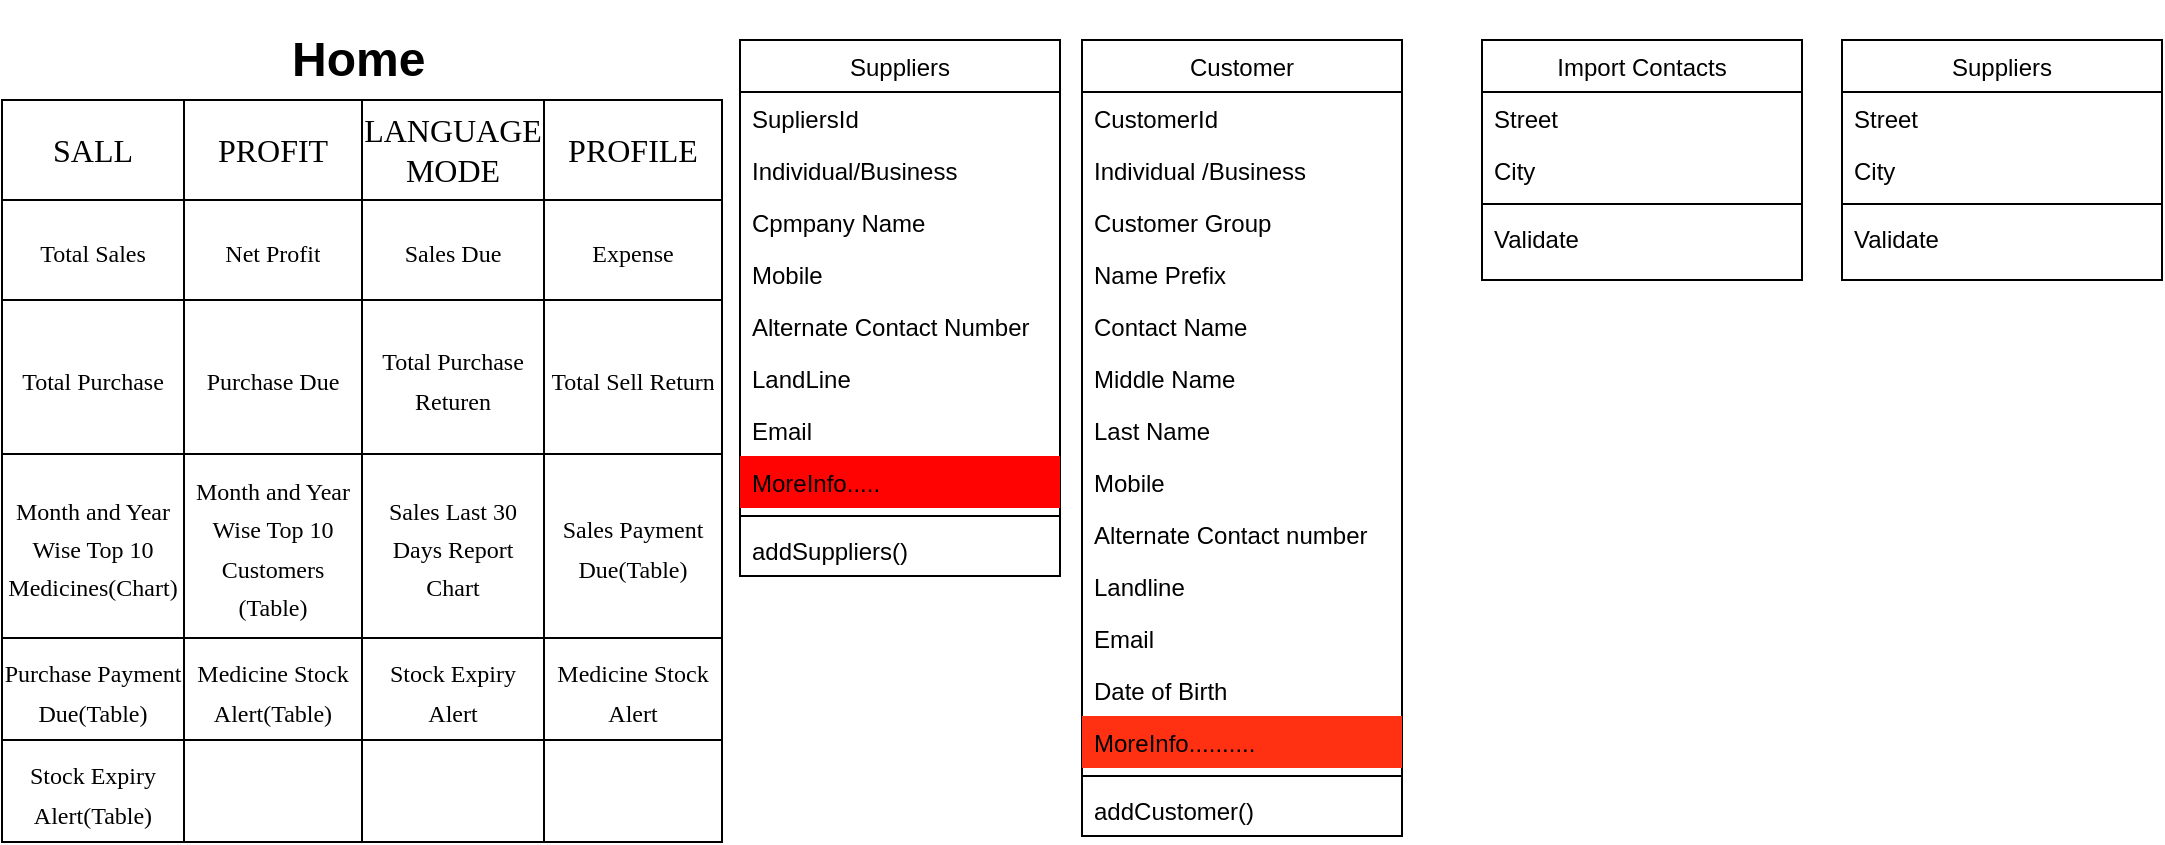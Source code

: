 <mxfile version="21.7.5" type="github">
  <diagram id="C5RBs43oDa-KdzZeNtuy" name="Page-1">
    <mxGraphModel dx="2059" dy="519" grid="1" gridSize="10" guides="1" tooltips="1" connect="1" arrows="1" fold="1" page="1" pageScale="1" pageWidth="827" pageHeight="1169" math="0" shadow="0">
      <root>
        <mxCell id="WIyWlLk6GJQsqaUBKTNV-0" />
        <mxCell id="WIyWlLk6GJQsqaUBKTNV-1" parent="WIyWlLk6GJQsqaUBKTNV-0" />
        <mxCell id="zkfFHV4jXpPFQw0GAbJ--17" value="Suppliers" style="swimlane;fontStyle=0;align=center;verticalAlign=top;childLayout=stackLayout;horizontal=1;startSize=26;horizontalStack=0;resizeParent=1;resizeLast=0;collapsible=1;marginBottom=0;rounded=0;shadow=0;strokeWidth=1;" parent="WIyWlLk6GJQsqaUBKTNV-1" vertex="1">
          <mxGeometry x="339" y="40" width="160" height="268" as="geometry">
            <mxRectangle x="550" y="140" width="160" height="26" as="alternateBounds" />
          </mxGeometry>
        </mxCell>
        <mxCell id="zkfFHV4jXpPFQw0GAbJ--18" value="SupliersId" style="text;align=left;verticalAlign=top;spacingLeft=4;spacingRight=4;overflow=hidden;rotatable=0;points=[[0,0.5],[1,0.5]];portConstraint=eastwest;" parent="zkfFHV4jXpPFQw0GAbJ--17" vertex="1">
          <mxGeometry y="26" width="160" height="26" as="geometry" />
        </mxCell>
        <mxCell id="UJFifDav6rkyje7gzxyt-134" value="Individual/Business" style="text;align=left;verticalAlign=top;spacingLeft=4;spacingRight=4;overflow=hidden;rotatable=0;points=[[0,0.5],[1,0.5]];portConstraint=eastwest;" vertex="1" parent="zkfFHV4jXpPFQw0GAbJ--17">
          <mxGeometry y="52" width="160" height="26" as="geometry" />
        </mxCell>
        <mxCell id="zkfFHV4jXpPFQw0GAbJ--19" value="Cpmpany Name" style="text;align=left;verticalAlign=top;spacingLeft=4;spacingRight=4;overflow=hidden;rotatable=0;points=[[0,0.5],[1,0.5]];portConstraint=eastwest;rounded=0;shadow=0;html=0;" parent="zkfFHV4jXpPFQw0GAbJ--17" vertex="1">
          <mxGeometry y="78" width="160" height="26" as="geometry" />
        </mxCell>
        <mxCell id="UJFifDav6rkyje7gzxyt-129" value="Mobile" style="text;align=left;verticalAlign=top;spacingLeft=4;spacingRight=4;overflow=hidden;rotatable=0;points=[[0,0.5],[1,0.5]];portConstraint=eastwest;rounded=0;shadow=0;html=0;" vertex="1" parent="zkfFHV4jXpPFQw0GAbJ--17">
          <mxGeometry y="104" width="160" height="26" as="geometry" />
        </mxCell>
        <mxCell id="UJFifDav6rkyje7gzxyt-130" value="Alternate Contact Number" style="text;align=left;verticalAlign=top;spacingLeft=4;spacingRight=4;overflow=hidden;rotatable=0;points=[[0,0.5],[1,0.5]];portConstraint=eastwest;rounded=0;shadow=0;html=0;" vertex="1" parent="zkfFHV4jXpPFQw0GAbJ--17">
          <mxGeometry y="130" width="160" height="26" as="geometry" />
        </mxCell>
        <mxCell id="UJFifDav6rkyje7gzxyt-131" value="LandLine" style="text;align=left;verticalAlign=top;spacingLeft=4;spacingRight=4;overflow=hidden;rotatable=0;points=[[0,0.5],[1,0.5]];portConstraint=eastwest;rounded=0;shadow=0;html=0;" vertex="1" parent="zkfFHV4jXpPFQw0GAbJ--17">
          <mxGeometry y="156" width="160" height="26" as="geometry" />
        </mxCell>
        <mxCell id="UJFifDav6rkyje7gzxyt-132" value="Email" style="text;align=left;verticalAlign=top;spacingLeft=4;spacingRight=4;overflow=hidden;rotatable=0;points=[[0,0.5],[1,0.5]];portConstraint=eastwest;rounded=0;shadow=0;html=0;" vertex="1" parent="zkfFHV4jXpPFQw0GAbJ--17">
          <mxGeometry y="182" width="160" height="26" as="geometry" />
        </mxCell>
        <mxCell id="UJFifDav6rkyje7gzxyt-133" value="MoreInfo....." style="text;align=left;verticalAlign=top;spacingLeft=4;spacingRight=4;overflow=hidden;rotatable=0;points=[[0,0.5],[1,0.5]];portConstraint=eastwest;rounded=0;shadow=0;html=0;fillColor=#FF0303;" vertex="1" parent="zkfFHV4jXpPFQw0GAbJ--17">
          <mxGeometry y="208" width="160" height="26" as="geometry" />
        </mxCell>
        <mxCell id="zkfFHV4jXpPFQw0GAbJ--23" value="" style="line;html=1;strokeWidth=1;align=left;verticalAlign=middle;spacingTop=-1;spacingLeft=3;spacingRight=3;rotatable=0;labelPosition=right;points=[];portConstraint=eastwest;" parent="zkfFHV4jXpPFQw0GAbJ--17" vertex="1">
          <mxGeometry y="234" width="160" height="8" as="geometry" />
        </mxCell>
        <mxCell id="zkfFHV4jXpPFQw0GAbJ--24" value="addSuppliers()" style="text;align=left;verticalAlign=top;spacingLeft=4;spacingRight=4;overflow=hidden;rotatable=0;points=[[0,0.5],[1,0.5]];portConstraint=eastwest;" parent="zkfFHV4jXpPFQw0GAbJ--17" vertex="1">
          <mxGeometry y="242" width="160" height="26" as="geometry" />
        </mxCell>
        <mxCell id="UJFifDav6rkyje7gzxyt-3" value="" style="shape=table;startSize=0;container=1;collapsible=0;childLayout=tableLayout;fontSize=16;" vertex="1" parent="WIyWlLk6GJQsqaUBKTNV-1">
          <mxGeometry x="-30" y="70" width="360" height="371" as="geometry" />
        </mxCell>
        <mxCell id="UJFifDav6rkyje7gzxyt-103" style="shape=tableRow;horizontal=0;startSize=0;swimlaneHead=0;swimlaneBody=0;strokeColor=inherit;top=0;left=0;bottom=0;right=0;collapsible=0;dropTarget=0;fillColor=none;points=[[0,0.5],[1,0.5]];portConstraint=eastwest;fontSize=16;" vertex="1" parent="UJFifDav6rkyje7gzxyt-3">
          <mxGeometry width="360" height="50" as="geometry" />
        </mxCell>
        <mxCell id="UJFifDav6rkyje7gzxyt-104" value="&lt;font face=&quot;Times New Roman&quot;&gt;SALL&lt;/font&gt;" style="shape=partialRectangle;html=1;whiteSpace=wrap;connectable=0;strokeColor=inherit;overflow=hidden;fillColor=none;top=0;left=0;bottom=0;right=0;pointerEvents=1;fontSize=16;" vertex="1" parent="UJFifDav6rkyje7gzxyt-103">
          <mxGeometry width="91" height="50" as="geometry">
            <mxRectangle width="91" height="50" as="alternateBounds" />
          </mxGeometry>
        </mxCell>
        <mxCell id="UJFifDav6rkyje7gzxyt-105" value="&lt;font face=&quot;Times New Roman&quot;&gt;PROFIT&lt;/font&gt;" style="shape=partialRectangle;html=1;whiteSpace=wrap;connectable=0;strokeColor=inherit;overflow=hidden;fillColor=none;top=0;left=0;bottom=0;right=0;pointerEvents=1;fontSize=16;" vertex="1" parent="UJFifDav6rkyje7gzxyt-103">
          <mxGeometry x="91" width="89" height="50" as="geometry">
            <mxRectangle width="89" height="50" as="alternateBounds" />
          </mxGeometry>
        </mxCell>
        <mxCell id="UJFifDav6rkyje7gzxyt-106" value="&lt;font face=&quot;Times New Roman&quot;&gt;LANGUAGE MODE&lt;/font&gt;" style="shape=partialRectangle;html=1;whiteSpace=wrap;connectable=0;strokeColor=inherit;overflow=hidden;fillColor=none;top=0;left=0;bottom=0;right=0;pointerEvents=1;fontSize=16;" vertex="1" parent="UJFifDav6rkyje7gzxyt-103">
          <mxGeometry x="180" width="91" height="50" as="geometry">
            <mxRectangle width="91" height="50" as="alternateBounds" />
          </mxGeometry>
        </mxCell>
        <mxCell id="UJFifDav6rkyje7gzxyt-107" value="&lt;font face=&quot;Times New Roman&quot;&gt;PROFILE&lt;/font&gt;" style="shape=partialRectangle;html=1;whiteSpace=wrap;connectable=0;strokeColor=inherit;overflow=hidden;fillColor=none;top=0;left=0;bottom=0;right=0;pointerEvents=1;fontSize=16;" vertex="1" parent="UJFifDav6rkyje7gzxyt-103">
          <mxGeometry x="271" width="89" height="50" as="geometry">
            <mxRectangle width="89" height="50" as="alternateBounds" />
          </mxGeometry>
        </mxCell>
        <mxCell id="UJFifDav6rkyje7gzxyt-39" style="shape=tableRow;horizontal=0;startSize=0;swimlaneHead=0;swimlaneBody=0;strokeColor=inherit;top=0;left=0;bottom=0;right=0;collapsible=0;dropTarget=0;fillColor=none;points=[[0,0.5],[1,0.5]];portConstraint=eastwest;fontSize=16;" vertex="1" parent="UJFifDav6rkyje7gzxyt-3">
          <mxGeometry y="50" width="360" height="50" as="geometry" />
        </mxCell>
        <mxCell id="UJFifDav6rkyje7gzxyt-40" value="&lt;font style=&quot;font-size: 12px;&quot; face=&quot;Times New Roman&quot;&gt;Total Sales&lt;/font&gt;" style="shape=partialRectangle;html=1;whiteSpace=wrap;connectable=0;strokeColor=inherit;overflow=hidden;fillColor=none;top=0;left=0;bottom=0;right=0;pointerEvents=1;fontSize=16;" vertex="1" parent="UJFifDav6rkyje7gzxyt-39">
          <mxGeometry width="91" height="50" as="geometry">
            <mxRectangle width="91" height="50" as="alternateBounds" />
          </mxGeometry>
        </mxCell>
        <mxCell id="UJFifDav6rkyje7gzxyt-41" value="&lt;font style=&quot;font-size: 12px;&quot; face=&quot;Times New Roman&quot;&gt;Net Profit&lt;/font&gt;" style="shape=partialRectangle;html=1;whiteSpace=wrap;connectable=0;strokeColor=inherit;overflow=hidden;fillColor=none;top=0;left=0;bottom=0;right=0;pointerEvents=1;fontSize=16;" vertex="1" parent="UJFifDav6rkyje7gzxyt-39">
          <mxGeometry x="91" width="89" height="50" as="geometry">
            <mxRectangle width="89" height="50" as="alternateBounds" />
          </mxGeometry>
        </mxCell>
        <mxCell id="UJFifDav6rkyje7gzxyt-42" value="&lt;font style=&quot;font-size: 12px;&quot; face=&quot;Times New Roman&quot;&gt;Sales Due&lt;/font&gt;" style="shape=partialRectangle;html=1;whiteSpace=wrap;connectable=0;strokeColor=inherit;overflow=hidden;fillColor=none;top=0;left=0;bottom=0;right=0;pointerEvents=1;fontSize=16;" vertex="1" parent="UJFifDav6rkyje7gzxyt-39">
          <mxGeometry x="180" width="91" height="50" as="geometry">
            <mxRectangle width="91" height="50" as="alternateBounds" />
          </mxGeometry>
        </mxCell>
        <mxCell id="UJFifDav6rkyje7gzxyt-43" value="&lt;font style=&quot;font-size: 12px;&quot; face=&quot;Times New Roman&quot;&gt;Expense&lt;/font&gt;" style="shape=partialRectangle;html=1;whiteSpace=wrap;connectable=0;strokeColor=inherit;overflow=hidden;fillColor=none;top=0;left=0;bottom=0;right=0;pointerEvents=1;fontSize=16;" vertex="1" parent="UJFifDav6rkyje7gzxyt-39">
          <mxGeometry x="271" width="89" height="50" as="geometry">
            <mxRectangle width="89" height="50" as="alternateBounds" />
          </mxGeometry>
        </mxCell>
        <mxCell id="UJFifDav6rkyje7gzxyt-4" value="" style="shape=tableRow;horizontal=0;startSize=0;swimlaneHead=0;swimlaneBody=0;strokeColor=inherit;top=0;left=0;bottom=0;right=0;collapsible=0;dropTarget=0;fillColor=none;points=[[0,0.5],[1,0.5]];portConstraint=eastwest;fontSize=16;" vertex="1" parent="UJFifDav6rkyje7gzxyt-3">
          <mxGeometry y="100" width="360" height="77" as="geometry" />
        </mxCell>
        <mxCell id="UJFifDav6rkyje7gzxyt-5" value="&lt;font style=&quot;font-size: 12px;&quot; face=&quot;Times New Roman&quot;&gt;Total Purchase&lt;/font&gt;" style="shape=partialRectangle;html=1;whiteSpace=wrap;connectable=0;strokeColor=inherit;overflow=hidden;fillColor=none;top=0;left=0;bottom=0;right=0;pointerEvents=1;fontSize=16;" vertex="1" parent="UJFifDav6rkyje7gzxyt-4">
          <mxGeometry width="91" height="77" as="geometry">
            <mxRectangle width="91" height="77" as="alternateBounds" />
          </mxGeometry>
        </mxCell>
        <mxCell id="UJFifDav6rkyje7gzxyt-6" value="&lt;font style=&quot;font-size: 12px;&quot; face=&quot;Times New Roman&quot;&gt;Purchase Due&lt;/font&gt;" style="shape=partialRectangle;html=1;whiteSpace=wrap;connectable=0;strokeColor=inherit;overflow=hidden;fillColor=none;top=0;left=0;bottom=0;right=0;pointerEvents=1;fontSize=16;" vertex="1" parent="UJFifDav6rkyje7gzxyt-4">
          <mxGeometry x="91" width="89" height="77" as="geometry">
            <mxRectangle width="89" height="77" as="alternateBounds" />
          </mxGeometry>
        </mxCell>
        <mxCell id="UJFifDav6rkyje7gzxyt-7" value="&lt;font style=&quot;font-size: 12px;&quot; face=&quot;Times New Roman&quot;&gt;Total Purchase Returen&lt;/font&gt;" style="shape=partialRectangle;html=1;whiteSpace=wrap;connectable=0;strokeColor=inherit;overflow=hidden;fillColor=none;top=0;left=0;bottom=0;right=0;pointerEvents=1;fontSize=16;" vertex="1" parent="UJFifDav6rkyje7gzxyt-4">
          <mxGeometry x="180" width="91" height="77" as="geometry">
            <mxRectangle width="91" height="77" as="alternateBounds" />
          </mxGeometry>
        </mxCell>
        <mxCell id="UJFifDav6rkyje7gzxyt-36" value="&lt;font style=&quot;font-size: 12px;&quot; face=&quot;Times New Roman&quot;&gt;Total Sell Return&lt;/font&gt;" style="shape=partialRectangle;html=1;whiteSpace=wrap;connectable=0;strokeColor=inherit;overflow=hidden;fillColor=none;top=0;left=0;bottom=0;right=0;pointerEvents=1;fontSize=16;" vertex="1" parent="UJFifDav6rkyje7gzxyt-4">
          <mxGeometry x="271" width="89" height="77" as="geometry">
            <mxRectangle width="89" height="77" as="alternateBounds" />
          </mxGeometry>
        </mxCell>
        <mxCell id="UJFifDav6rkyje7gzxyt-8" value="" style="shape=tableRow;horizontal=0;startSize=0;swimlaneHead=0;swimlaneBody=0;strokeColor=inherit;top=0;left=0;bottom=0;right=0;collapsible=0;dropTarget=0;fillColor=none;points=[[0,0.5],[1,0.5]];portConstraint=eastwest;fontSize=16;" vertex="1" parent="UJFifDav6rkyje7gzxyt-3">
          <mxGeometry y="177" width="360" height="92" as="geometry" />
        </mxCell>
        <mxCell id="UJFifDav6rkyje7gzxyt-9" value="&lt;font style=&quot;font-size: 12px;&quot; face=&quot;Times New Roman&quot;&gt;Month and Year Wise Top 10 Medicines(Chart)&lt;/font&gt;" style="shape=partialRectangle;html=1;whiteSpace=wrap;connectable=0;strokeColor=inherit;overflow=hidden;fillColor=none;top=0;left=0;bottom=0;right=0;pointerEvents=1;fontSize=16;" vertex="1" parent="UJFifDav6rkyje7gzxyt-8">
          <mxGeometry width="91" height="92" as="geometry">
            <mxRectangle width="91" height="92" as="alternateBounds" />
          </mxGeometry>
        </mxCell>
        <mxCell id="UJFifDav6rkyje7gzxyt-10" value="&lt;font style=&quot;font-size: 12px;&quot; face=&quot;Times New Roman&quot;&gt;Month and Year Wise Top 10 Customers (Table)&lt;/font&gt;" style="shape=partialRectangle;html=1;whiteSpace=wrap;connectable=0;strokeColor=inherit;overflow=hidden;fillColor=none;top=0;left=0;bottom=0;right=0;pointerEvents=1;fontSize=16;" vertex="1" parent="UJFifDav6rkyje7gzxyt-8">
          <mxGeometry x="91" width="89" height="92" as="geometry">
            <mxRectangle width="89" height="92" as="alternateBounds" />
          </mxGeometry>
        </mxCell>
        <mxCell id="UJFifDav6rkyje7gzxyt-11" value="&lt;font style=&quot;font-size: 12px;&quot; face=&quot;Times New Roman&quot;&gt;Sales Last 30 Days Report Chart&lt;/font&gt;" style="shape=partialRectangle;html=1;whiteSpace=wrap;connectable=0;strokeColor=inherit;overflow=hidden;fillColor=none;top=0;left=0;bottom=0;right=0;pointerEvents=1;fontSize=16;" vertex="1" parent="UJFifDav6rkyje7gzxyt-8">
          <mxGeometry x="180" width="91" height="92" as="geometry">
            <mxRectangle width="91" height="92" as="alternateBounds" />
          </mxGeometry>
        </mxCell>
        <mxCell id="UJFifDav6rkyje7gzxyt-37" value="&lt;font face=&quot;Times New Roman&quot;&gt;&lt;span style=&quot;font-size: 12px;&quot;&gt;Sales Payment Due(Table)&lt;/span&gt;&lt;/font&gt;" style="shape=partialRectangle;html=1;whiteSpace=wrap;connectable=0;strokeColor=inherit;overflow=hidden;fillColor=none;top=0;left=0;bottom=0;right=0;pointerEvents=1;fontSize=16;" vertex="1" parent="UJFifDav6rkyje7gzxyt-8">
          <mxGeometry x="271" width="89" height="92" as="geometry">
            <mxRectangle width="89" height="92" as="alternateBounds" />
          </mxGeometry>
        </mxCell>
        <mxCell id="UJFifDav6rkyje7gzxyt-12" value="" style="shape=tableRow;horizontal=0;startSize=0;swimlaneHead=0;swimlaneBody=0;strokeColor=inherit;top=0;left=0;bottom=0;right=0;collapsible=0;dropTarget=0;fillColor=none;points=[[0,0.5],[1,0.5]];portConstraint=eastwest;fontSize=16;" vertex="1" parent="UJFifDav6rkyje7gzxyt-3">
          <mxGeometry y="269" width="360" height="51" as="geometry" />
        </mxCell>
        <mxCell id="UJFifDav6rkyje7gzxyt-13" value="&lt;font style=&quot;font-size: 12px;&quot; face=&quot;Times New Roman&quot;&gt;Purchase Payment Due(Table)&lt;/font&gt;" style="shape=partialRectangle;html=1;whiteSpace=wrap;connectable=0;strokeColor=inherit;overflow=hidden;fillColor=none;top=0;left=0;bottom=0;right=0;pointerEvents=1;fontSize=16;" vertex="1" parent="UJFifDav6rkyje7gzxyt-12">
          <mxGeometry width="91" height="51" as="geometry">
            <mxRectangle width="91" height="51" as="alternateBounds" />
          </mxGeometry>
        </mxCell>
        <mxCell id="UJFifDav6rkyje7gzxyt-14" value="&lt;font style=&quot;font-size: 12px;&quot; face=&quot;Times New Roman&quot;&gt;Medicine Stock Alert(Table)&lt;/font&gt;" style="shape=partialRectangle;html=1;whiteSpace=wrap;connectable=0;strokeColor=inherit;overflow=hidden;fillColor=none;top=0;left=0;bottom=0;right=0;pointerEvents=1;fontSize=16;" vertex="1" parent="UJFifDav6rkyje7gzxyt-12">
          <mxGeometry x="91" width="89" height="51" as="geometry">
            <mxRectangle width="89" height="51" as="alternateBounds" />
          </mxGeometry>
        </mxCell>
        <mxCell id="UJFifDav6rkyje7gzxyt-15" value="&lt;font style=&quot;font-size: 12px;&quot; face=&quot;Times New Roman&quot;&gt;Stock Expiry Alert&lt;/font&gt;" style="shape=partialRectangle;html=1;whiteSpace=wrap;connectable=0;strokeColor=inherit;overflow=hidden;fillColor=none;top=0;left=0;bottom=0;right=0;pointerEvents=1;fontSize=16;" vertex="1" parent="UJFifDav6rkyje7gzxyt-12">
          <mxGeometry x="180" width="91" height="51" as="geometry">
            <mxRectangle width="91" height="51" as="alternateBounds" />
          </mxGeometry>
        </mxCell>
        <mxCell id="UJFifDav6rkyje7gzxyt-38" value="&lt;font style=&quot;font-size: 12px;&quot; face=&quot;Times New Roman&quot;&gt;Medicine Stock Alert&lt;/font&gt;" style="shape=partialRectangle;html=1;whiteSpace=wrap;connectable=0;strokeColor=inherit;overflow=hidden;fillColor=none;top=0;left=0;bottom=0;right=0;pointerEvents=1;fontSize=16;" vertex="1" parent="UJFifDav6rkyje7gzxyt-12">
          <mxGeometry x="271" width="89" height="51" as="geometry">
            <mxRectangle width="89" height="51" as="alternateBounds" />
          </mxGeometry>
        </mxCell>
        <mxCell id="UJFifDav6rkyje7gzxyt-98" style="shape=tableRow;horizontal=0;startSize=0;swimlaneHead=0;swimlaneBody=0;strokeColor=inherit;top=0;left=0;bottom=0;right=0;collapsible=0;dropTarget=0;fillColor=none;points=[[0,0.5],[1,0.5]];portConstraint=eastwest;fontSize=16;" vertex="1" parent="UJFifDav6rkyje7gzxyt-3">
          <mxGeometry y="320" width="360" height="51" as="geometry" />
        </mxCell>
        <mxCell id="UJFifDav6rkyje7gzxyt-99" value="&lt;font style=&quot;font-size: 12px;&quot; face=&quot;Times New Roman&quot;&gt;Stock Expiry Alert(Table)&lt;/font&gt;" style="shape=partialRectangle;html=1;whiteSpace=wrap;connectable=0;strokeColor=inherit;overflow=hidden;fillColor=none;top=0;left=0;bottom=0;right=0;pointerEvents=1;fontSize=16;" vertex="1" parent="UJFifDav6rkyje7gzxyt-98">
          <mxGeometry width="91" height="51" as="geometry">
            <mxRectangle width="91" height="51" as="alternateBounds" />
          </mxGeometry>
        </mxCell>
        <mxCell id="UJFifDav6rkyje7gzxyt-100" style="shape=partialRectangle;html=1;whiteSpace=wrap;connectable=0;strokeColor=inherit;overflow=hidden;fillColor=none;top=0;left=0;bottom=0;right=0;pointerEvents=1;fontSize=16;" vertex="1" parent="UJFifDav6rkyje7gzxyt-98">
          <mxGeometry x="91" width="89" height="51" as="geometry">
            <mxRectangle width="89" height="51" as="alternateBounds" />
          </mxGeometry>
        </mxCell>
        <mxCell id="UJFifDav6rkyje7gzxyt-101" style="shape=partialRectangle;html=1;whiteSpace=wrap;connectable=0;strokeColor=inherit;overflow=hidden;fillColor=none;top=0;left=0;bottom=0;right=0;pointerEvents=1;fontSize=16;" vertex="1" parent="UJFifDav6rkyje7gzxyt-98">
          <mxGeometry x="180" width="91" height="51" as="geometry">
            <mxRectangle width="91" height="51" as="alternateBounds" />
          </mxGeometry>
        </mxCell>
        <mxCell id="UJFifDav6rkyje7gzxyt-102" style="shape=partialRectangle;html=1;whiteSpace=wrap;connectable=0;strokeColor=inherit;overflow=hidden;fillColor=none;top=0;left=0;bottom=0;right=0;pointerEvents=1;fontSize=16;" vertex="1" parent="UJFifDav6rkyje7gzxyt-98">
          <mxGeometry x="271" width="89" height="51" as="geometry">
            <mxRectangle width="89" height="51" as="alternateBounds" />
          </mxGeometry>
        </mxCell>
        <mxCell id="UJFifDav6rkyje7gzxyt-54" value="Import Contacts" style="swimlane;fontStyle=0;align=center;verticalAlign=top;childLayout=stackLayout;horizontal=1;startSize=26;horizontalStack=0;resizeParent=1;resizeLast=0;collapsible=1;marginBottom=0;rounded=0;shadow=0;strokeWidth=1;" vertex="1" parent="WIyWlLk6GJQsqaUBKTNV-1">
          <mxGeometry x="710" y="40" width="160" height="120" as="geometry">
            <mxRectangle x="550" y="140" width="160" height="26" as="alternateBounds" />
          </mxGeometry>
        </mxCell>
        <mxCell id="UJFifDav6rkyje7gzxyt-55" value="Street" style="text;align=left;verticalAlign=top;spacingLeft=4;spacingRight=4;overflow=hidden;rotatable=0;points=[[0,0.5],[1,0.5]];portConstraint=eastwest;" vertex="1" parent="UJFifDav6rkyje7gzxyt-54">
          <mxGeometry y="26" width="160" height="26" as="geometry" />
        </mxCell>
        <mxCell id="UJFifDav6rkyje7gzxyt-56" value="City" style="text;align=left;verticalAlign=top;spacingLeft=4;spacingRight=4;overflow=hidden;rotatable=0;points=[[0,0.5],[1,0.5]];portConstraint=eastwest;rounded=0;shadow=0;html=0;" vertex="1" parent="UJFifDav6rkyje7gzxyt-54">
          <mxGeometry y="52" width="160" height="26" as="geometry" />
        </mxCell>
        <mxCell id="UJFifDav6rkyje7gzxyt-57" value="" style="line;html=1;strokeWidth=1;align=left;verticalAlign=middle;spacingTop=-1;spacingLeft=3;spacingRight=3;rotatable=0;labelPosition=right;points=[];portConstraint=eastwest;" vertex="1" parent="UJFifDav6rkyje7gzxyt-54">
          <mxGeometry y="78" width="160" height="8" as="geometry" />
        </mxCell>
        <mxCell id="UJFifDav6rkyje7gzxyt-58" value="Validate" style="text;align=left;verticalAlign=top;spacingLeft=4;spacingRight=4;overflow=hidden;rotatable=0;points=[[0,0.5],[1,0.5]];portConstraint=eastwest;" vertex="1" parent="UJFifDav6rkyje7gzxyt-54">
          <mxGeometry y="86" width="160" height="26" as="geometry" />
        </mxCell>
        <mxCell id="UJFifDav6rkyje7gzxyt-59" value="Suppliers" style="swimlane;fontStyle=0;align=center;verticalAlign=top;childLayout=stackLayout;horizontal=1;startSize=26;horizontalStack=0;resizeParent=1;resizeLast=0;collapsible=1;marginBottom=0;rounded=0;shadow=0;strokeWidth=1;" vertex="1" parent="WIyWlLk6GJQsqaUBKTNV-1">
          <mxGeometry x="890" y="40" width="160" height="120" as="geometry">
            <mxRectangle x="550" y="140" width="160" height="26" as="alternateBounds" />
          </mxGeometry>
        </mxCell>
        <mxCell id="UJFifDav6rkyje7gzxyt-60" value="Street" style="text;align=left;verticalAlign=top;spacingLeft=4;spacingRight=4;overflow=hidden;rotatable=0;points=[[0,0.5],[1,0.5]];portConstraint=eastwest;" vertex="1" parent="UJFifDav6rkyje7gzxyt-59">
          <mxGeometry y="26" width="160" height="26" as="geometry" />
        </mxCell>
        <mxCell id="UJFifDav6rkyje7gzxyt-61" value="City" style="text;align=left;verticalAlign=top;spacingLeft=4;spacingRight=4;overflow=hidden;rotatable=0;points=[[0,0.5],[1,0.5]];portConstraint=eastwest;rounded=0;shadow=0;html=0;" vertex="1" parent="UJFifDav6rkyje7gzxyt-59">
          <mxGeometry y="52" width="160" height="26" as="geometry" />
        </mxCell>
        <mxCell id="UJFifDav6rkyje7gzxyt-62" value="" style="line;html=1;strokeWidth=1;align=left;verticalAlign=middle;spacingTop=-1;spacingLeft=3;spacingRight=3;rotatable=0;labelPosition=right;points=[];portConstraint=eastwest;" vertex="1" parent="UJFifDav6rkyje7gzxyt-59">
          <mxGeometry y="78" width="160" height="8" as="geometry" />
        </mxCell>
        <mxCell id="UJFifDav6rkyje7gzxyt-63" value="Validate" style="text;align=left;verticalAlign=top;spacingLeft=4;spacingRight=4;overflow=hidden;rotatable=0;points=[[0,0.5],[1,0.5]];portConstraint=eastwest;" vertex="1" parent="UJFifDav6rkyje7gzxyt-59">
          <mxGeometry y="86" width="160" height="26" as="geometry" />
        </mxCell>
        <mxCell id="UJFifDav6rkyje7gzxyt-78" value="&lt;h1&gt;Home&lt;/h1&gt;" style="text;html=1;strokeColor=none;fillColor=none;spacing=5;spacingTop=-20;whiteSpace=wrap;overflow=hidden;rounded=0;" vertex="1" parent="WIyWlLk6GJQsqaUBKTNV-1">
          <mxGeometry x="110" y="30" width="90" height="40" as="geometry" />
        </mxCell>
        <mxCell id="UJFifDav6rkyje7gzxyt-109" value="Customer" style="swimlane;fontStyle=0;align=center;verticalAlign=top;childLayout=stackLayout;horizontal=1;startSize=26;horizontalStack=0;resizeParent=1;resizeLast=0;collapsible=1;marginBottom=0;rounded=0;shadow=0;strokeWidth=1;" vertex="1" parent="WIyWlLk6GJQsqaUBKTNV-1">
          <mxGeometry x="510" y="40" width="160" height="398" as="geometry">
            <mxRectangle x="550" y="140" width="160" height="26" as="alternateBounds" />
          </mxGeometry>
        </mxCell>
        <mxCell id="UJFifDav6rkyje7gzxyt-110" value="CustomerId" style="text;align=left;verticalAlign=top;spacingLeft=4;spacingRight=4;overflow=hidden;rotatable=0;points=[[0,0.5],[1,0.5]];portConstraint=eastwest;" vertex="1" parent="UJFifDav6rkyje7gzxyt-109">
          <mxGeometry y="26" width="160" height="26" as="geometry" />
        </mxCell>
        <mxCell id="UJFifDav6rkyje7gzxyt-111" value="Individual /Business" style="text;align=left;verticalAlign=top;spacingLeft=4;spacingRight=4;overflow=hidden;rotatable=0;points=[[0,0.5],[1,0.5]];portConstraint=eastwest;rounded=0;shadow=0;html=0;" vertex="1" parent="UJFifDav6rkyje7gzxyt-109">
          <mxGeometry y="52" width="160" height="26" as="geometry" />
        </mxCell>
        <mxCell id="UJFifDav6rkyje7gzxyt-116" value="Customer Group" style="text;align=left;verticalAlign=top;spacingLeft=4;spacingRight=4;overflow=hidden;rotatable=0;points=[[0,0.5],[1,0.5]];portConstraint=eastwest;rounded=0;shadow=0;html=0;" vertex="1" parent="UJFifDav6rkyje7gzxyt-109">
          <mxGeometry y="78" width="160" height="26" as="geometry" />
        </mxCell>
        <mxCell id="UJFifDav6rkyje7gzxyt-117" value="Name Prefix" style="text;align=left;verticalAlign=top;spacingLeft=4;spacingRight=4;overflow=hidden;rotatable=0;points=[[0,0.5],[1,0.5]];portConstraint=eastwest;rounded=0;shadow=0;html=0;" vertex="1" parent="UJFifDav6rkyje7gzxyt-109">
          <mxGeometry y="104" width="160" height="26" as="geometry" />
        </mxCell>
        <mxCell id="UJFifDav6rkyje7gzxyt-118" value="Contact Name" style="text;align=left;verticalAlign=top;spacingLeft=4;spacingRight=4;overflow=hidden;rotatable=0;points=[[0,0.5],[1,0.5]];portConstraint=eastwest;rounded=0;shadow=0;html=0;" vertex="1" parent="UJFifDav6rkyje7gzxyt-109">
          <mxGeometry y="130" width="160" height="26" as="geometry" />
        </mxCell>
        <mxCell id="UJFifDav6rkyje7gzxyt-119" value="Middle Name" style="text;align=left;verticalAlign=top;spacingLeft=4;spacingRight=4;overflow=hidden;rotatable=0;points=[[0,0.5],[1,0.5]];portConstraint=eastwest;rounded=0;shadow=0;html=0;" vertex="1" parent="UJFifDav6rkyje7gzxyt-109">
          <mxGeometry y="156" width="160" height="26" as="geometry" />
        </mxCell>
        <mxCell id="UJFifDav6rkyje7gzxyt-120" value="Last Name" style="text;align=left;verticalAlign=top;spacingLeft=4;spacingRight=4;overflow=hidden;rotatable=0;points=[[0,0.5],[1,0.5]];portConstraint=eastwest;rounded=0;shadow=0;html=0;" vertex="1" parent="UJFifDav6rkyje7gzxyt-109">
          <mxGeometry y="182" width="160" height="26" as="geometry" />
        </mxCell>
        <mxCell id="UJFifDav6rkyje7gzxyt-121" value="Mobile" style="text;align=left;verticalAlign=top;spacingLeft=4;spacingRight=4;overflow=hidden;rotatable=0;points=[[0,0.5],[1,0.5]];portConstraint=eastwest;rounded=0;shadow=0;html=0;" vertex="1" parent="UJFifDav6rkyje7gzxyt-109">
          <mxGeometry y="208" width="160" height="26" as="geometry" />
        </mxCell>
        <mxCell id="UJFifDav6rkyje7gzxyt-122" value="Alternate Contact number" style="text;align=left;verticalAlign=top;spacingLeft=4;spacingRight=4;overflow=hidden;rotatable=0;points=[[0,0.5],[1,0.5]];portConstraint=eastwest;rounded=0;shadow=0;html=0;" vertex="1" parent="UJFifDav6rkyje7gzxyt-109">
          <mxGeometry y="234" width="160" height="26" as="geometry" />
        </mxCell>
        <mxCell id="UJFifDav6rkyje7gzxyt-123" value="Landline" style="text;align=left;verticalAlign=top;spacingLeft=4;spacingRight=4;overflow=hidden;rotatable=0;points=[[0,0.5],[1,0.5]];portConstraint=eastwest;rounded=0;shadow=0;html=0;" vertex="1" parent="UJFifDav6rkyje7gzxyt-109">
          <mxGeometry y="260" width="160" height="26" as="geometry" />
        </mxCell>
        <mxCell id="UJFifDav6rkyje7gzxyt-124" value="Email" style="text;align=left;verticalAlign=top;spacingLeft=4;spacingRight=4;overflow=hidden;rotatable=0;points=[[0,0.5],[1,0.5]];portConstraint=eastwest;rounded=0;shadow=0;html=0;" vertex="1" parent="UJFifDav6rkyje7gzxyt-109">
          <mxGeometry y="286" width="160" height="26" as="geometry" />
        </mxCell>
        <mxCell id="UJFifDav6rkyje7gzxyt-125" value="Date of Birth" style="text;align=left;verticalAlign=top;spacingLeft=4;spacingRight=4;overflow=hidden;rotatable=0;points=[[0,0.5],[1,0.5]];portConstraint=eastwest;rounded=0;shadow=0;html=0;" vertex="1" parent="UJFifDav6rkyje7gzxyt-109">
          <mxGeometry y="312" width="160" height="26" as="geometry" />
        </mxCell>
        <mxCell id="UJFifDav6rkyje7gzxyt-126" value="MoreInfo.........." style="text;align=left;verticalAlign=top;spacingLeft=4;spacingRight=4;overflow=hidden;rotatable=0;points=[[0,0.5],[1,0.5]];portConstraint=eastwest;rounded=0;shadow=0;html=0;fillColor=#FF3112;" vertex="1" parent="UJFifDav6rkyje7gzxyt-109">
          <mxGeometry y="338" width="160" height="26" as="geometry" />
        </mxCell>
        <mxCell id="UJFifDav6rkyje7gzxyt-112" value="" style="line;html=1;strokeWidth=1;align=left;verticalAlign=middle;spacingTop=-1;spacingLeft=3;spacingRight=3;rotatable=0;labelPosition=right;points=[];portConstraint=eastwest;" vertex="1" parent="UJFifDav6rkyje7gzxyt-109">
          <mxGeometry y="364" width="160" height="8" as="geometry" />
        </mxCell>
        <mxCell id="UJFifDav6rkyje7gzxyt-113" value="addCustomer()" style="text;align=left;verticalAlign=top;spacingLeft=4;spacingRight=4;overflow=hidden;rotatable=0;points=[[0,0.5],[1,0.5]];portConstraint=eastwest;" vertex="1" parent="UJFifDav6rkyje7gzxyt-109">
          <mxGeometry y="372" width="160" height="26" as="geometry" />
        </mxCell>
      </root>
    </mxGraphModel>
  </diagram>
</mxfile>
